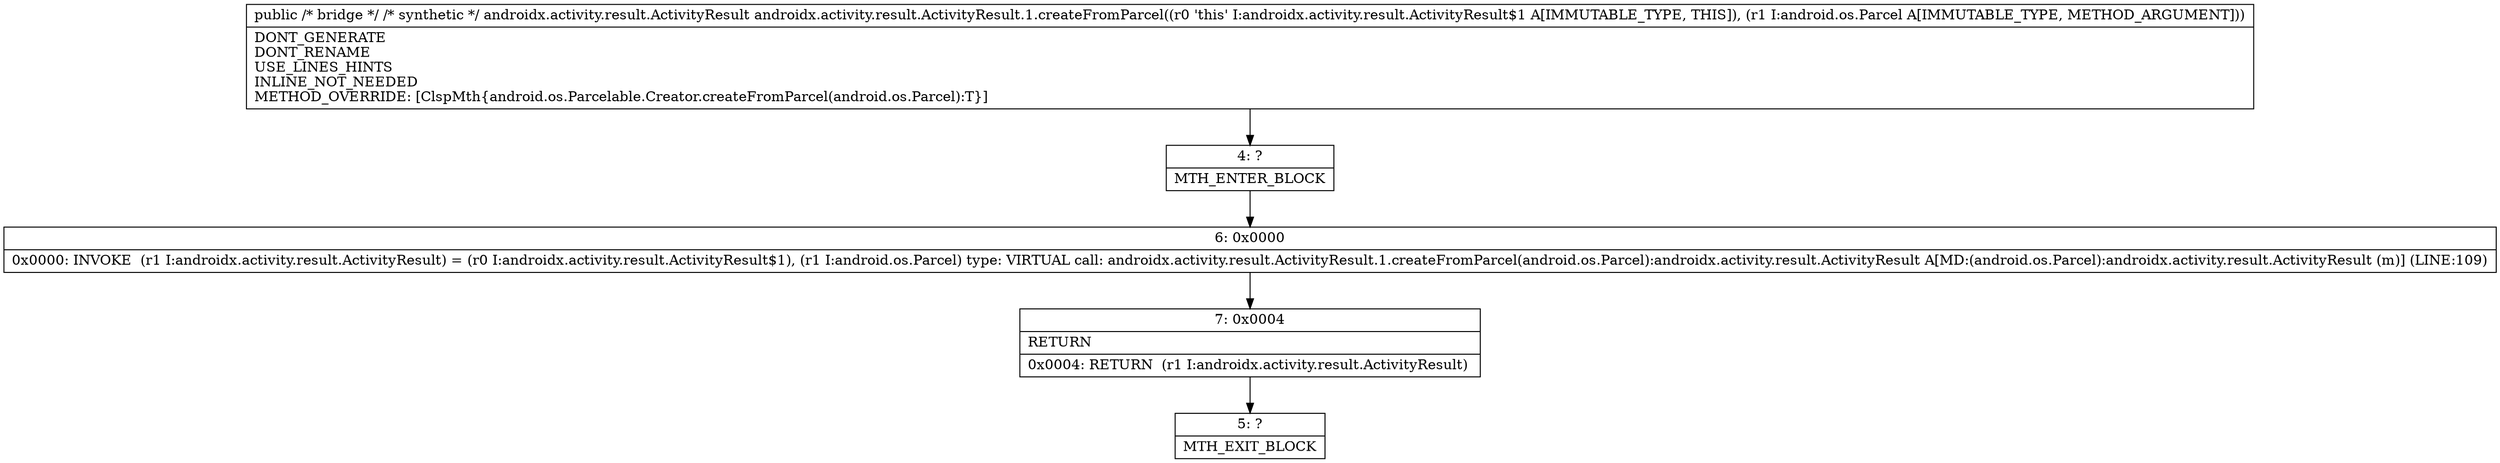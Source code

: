 digraph "CFG forandroidx.activity.result.ActivityResult.1.createFromParcel(Landroid\/os\/Parcel;)Ljava\/lang\/Object;" {
Node_4 [shape=record,label="{4\:\ ?|MTH_ENTER_BLOCK\l}"];
Node_6 [shape=record,label="{6\:\ 0x0000|0x0000: INVOKE  (r1 I:androidx.activity.result.ActivityResult) = (r0 I:androidx.activity.result.ActivityResult$1), (r1 I:android.os.Parcel) type: VIRTUAL call: androidx.activity.result.ActivityResult.1.createFromParcel(android.os.Parcel):androidx.activity.result.ActivityResult A[MD:(android.os.Parcel):androidx.activity.result.ActivityResult (m)] (LINE:109)\l}"];
Node_7 [shape=record,label="{7\:\ 0x0004|RETURN\l|0x0004: RETURN  (r1 I:androidx.activity.result.ActivityResult) \l}"];
Node_5 [shape=record,label="{5\:\ ?|MTH_EXIT_BLOCK\l}"];
MethodNode[shape=record,label="{public \/* bridge *\/ \/* synthetic *\/ androidx.activity.result.ActivityResult androidx.activity.result.ActivityResult.1.createFromParcel((r0 'this' I:androidx.activity.result.ActivityResult$1 A[IMMUTABLE_TYPE, THIS]), (r1 I:android.os.Parcel A[IMMUTABLE_TYPE, METHOD_ARGUMENT]))  | DONT_GENERATE\lDONT_RENAME\lUSE_LINES_HINTS\lINLINE_NOT_NEEDED\lMETHOD_OVERRIDE: [ClspMth\{android.os.Parcelable.Creator.createFromParcel(android.os.Parcel):T\}]\l}"];
MethodNode -> Node_4;Node_4 -> Node_6;
Node_6 -> Node_7;
Node_7 -> Node_5;
}

